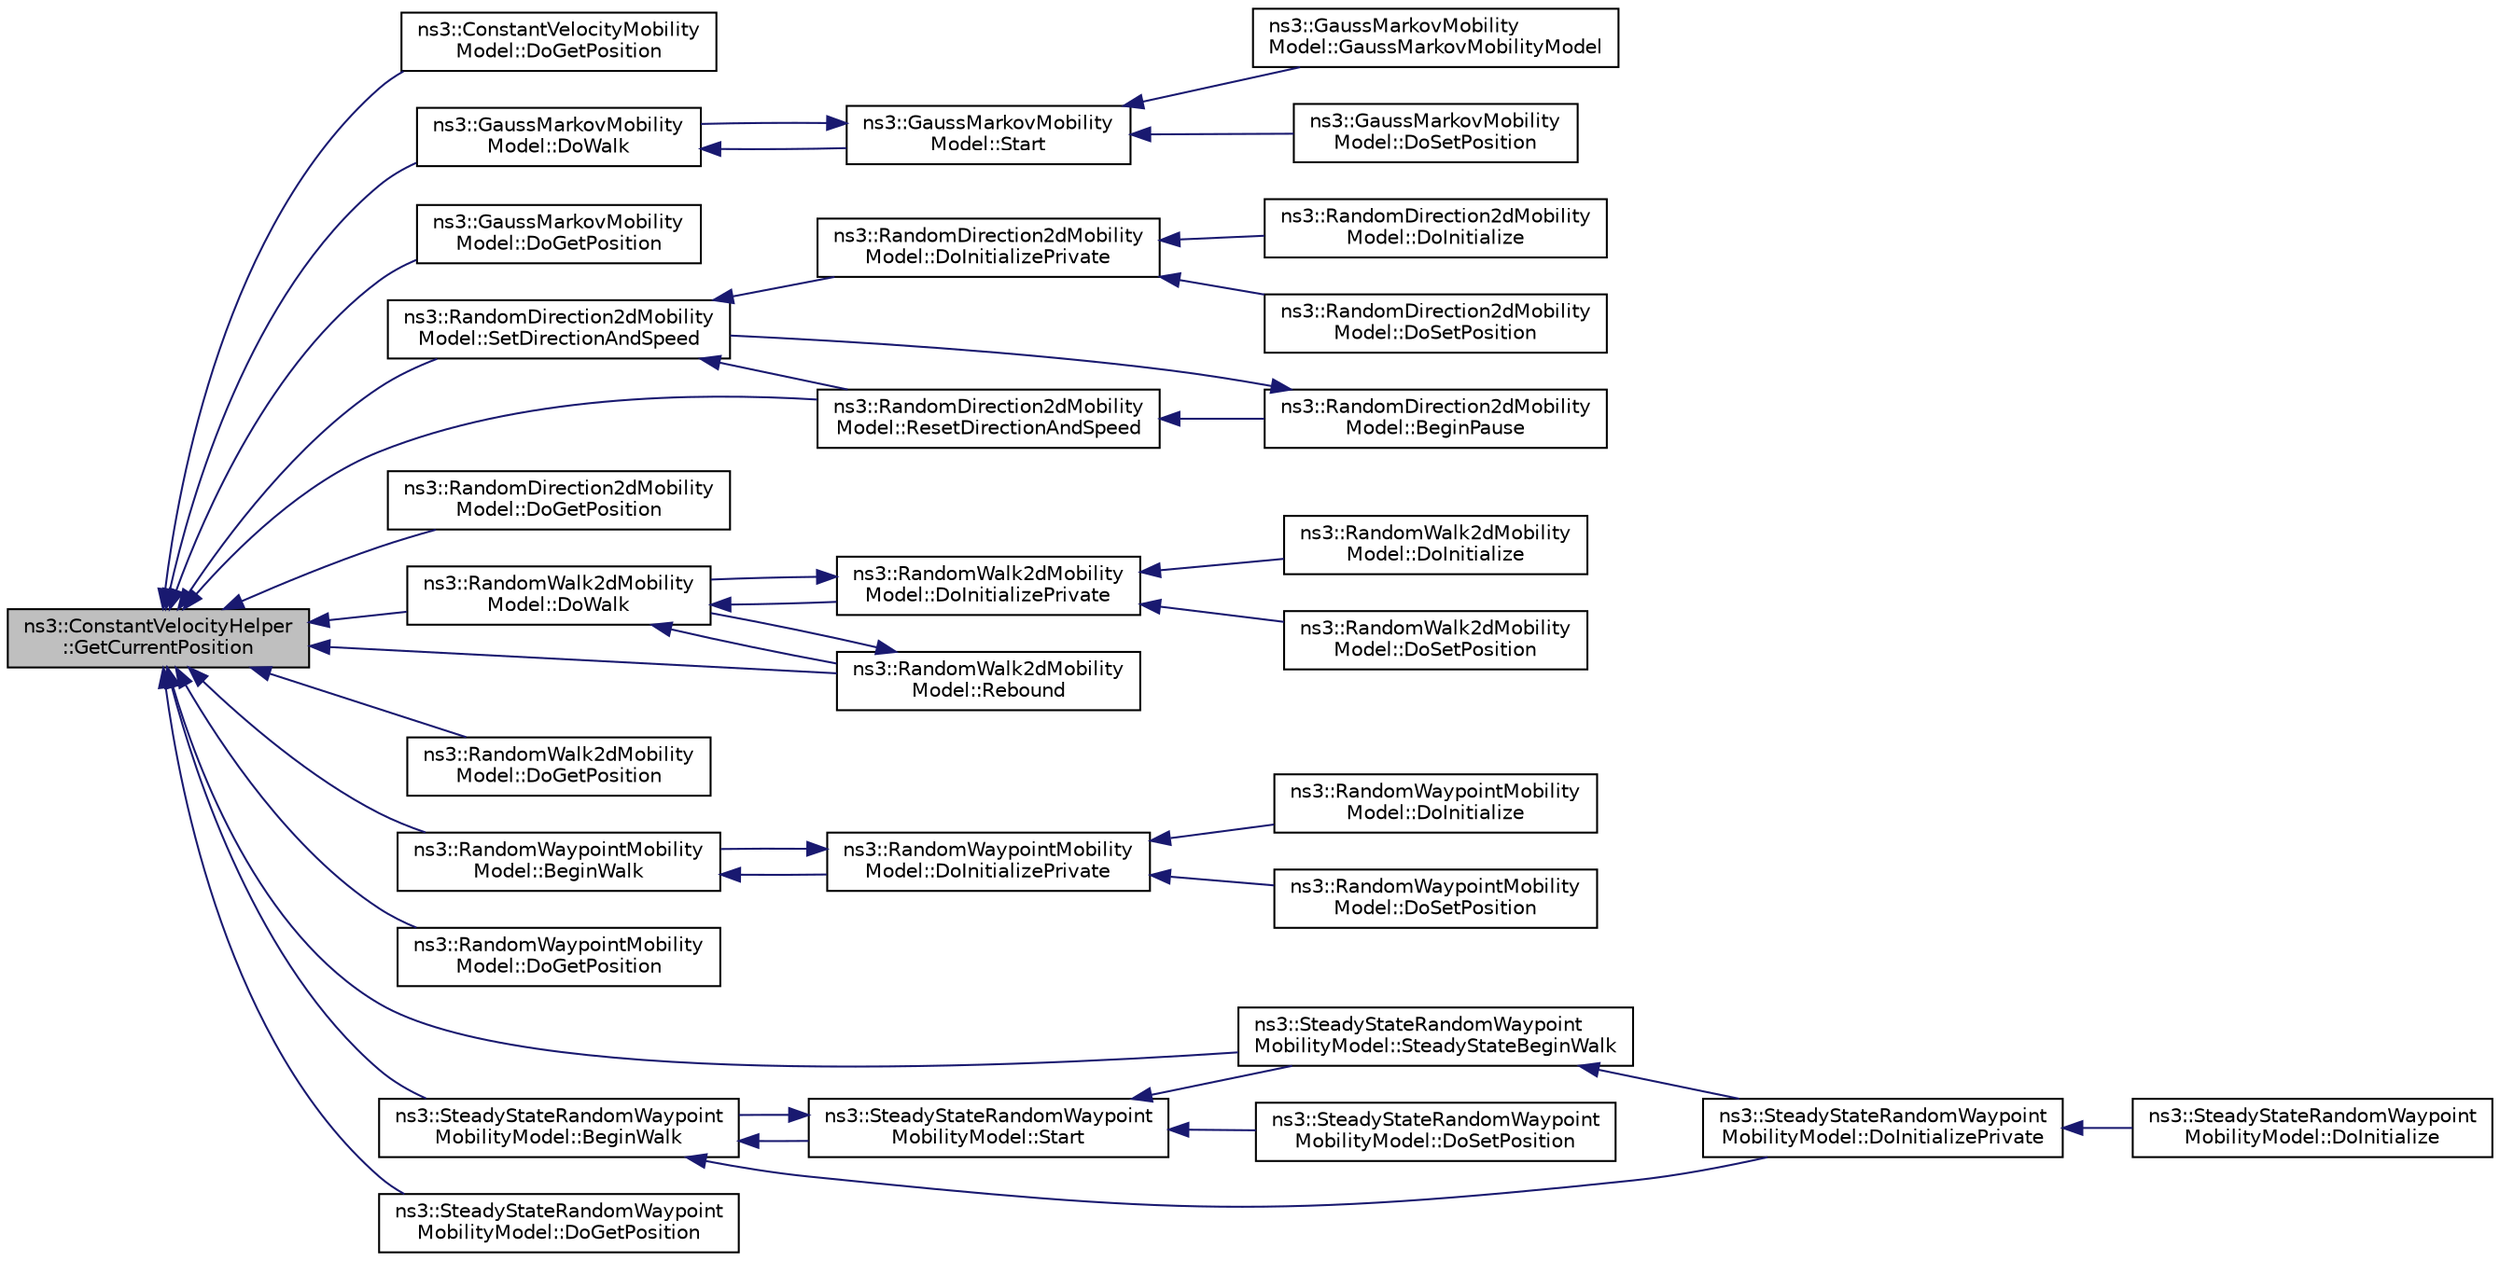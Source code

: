 digraph "ns3::ConstantVelocityHelper::GetCurrentPosition"
{
  edge [fontname="Helvetica",fontsize="10",labelfontname="Helvetica",labelfontsize="10"];
  node [fontname="Helvetica",fontsize="10",shape=record];
  rankdir="LR";
  Node1 [label="ns3::ConstantVelocityHelper\l::GetCurrentPosition",height=0.2,width=0.4,color="black", fillcolor="grey75", style="filled", fontcolor="black"];
  Node1 -> Node2 [dir="back",color="midnightblue",fontsize="10",style="solid"];
  Node2 [label="ns3::ConstantVelocityMobility\lModel::DoGetPosition",height=0.2,width=0.4,color="black", fillcolor="white", style="filled",URL="$df/dc3/classns3_1_1ConstantVelocityMobilityModel.html#a4a2d5c230c43d879ab68df4d6cf52ac0"];
  Node1 -> Node3 [dir="back",color="midnightblue",fontsize="10",style="solid"];
  Node3 [label="ns3::GaussMarkovMobility\lModel::DoWalk",height=0.2,width=0.4,color="black", fillcolor="white", style="filled",URL="$db/dd2/classns3_1_1GaussMarkovMobilityModel.html#a1ede407a75cc9524898cde98368bd395"];
  Node3 -> Node4 [dir="back",color="midnightblue",fontsize="10",style="solid"];
  Node4 [label="ns3::GaussMarkovMobility\lModel::Start",height=0.2,width=0.4,color="black", fillcolor="white", style="filled",URL="$db/dd2/classns3_1_1GaussMarkovMobilityModel.html#aad0bc916f9593960e6b2b72884688774"];
  Node4 -> Node5 [dir="back",color="midnightblue",fontsize="10",style="solid"];
  Node5 [label="ns3::GaussMarkovMobility\lModel::GaussMarkovMobilityModel",height=0.2,width=0.4,color="black", fillcolor="white", style="filled",URL="$db/dd2/classns3_1_1GaussMarkovMobilityModel.html#aa151f31da16245cc8bd7fd05e64a3cee"];
  Node4 -> Node3 [dir="back",color="midnightblue",fontsize="10",style="solid"];
  Node4 -> Node6 [dir="back",color="midnightblue",fontsize="10",style="solid"];
  Node6 [label="ns3::GaussMarkovMobility\lModel::DoSetPosition",height=0.2,width=0.4,color="black", fillcolor="white", style="filled",URL="$db/dd2/classns3_1_1GaussMarkovMobilityModel.html#abe13b92e3c92adfff7aee6cbb6b52f26"];
  Node1 -> Node7 [dir="back",color="midnightblue",fontsize="10",style="solid"];
  Node7 [label="ns3::GaussMarkovMobility\lModel::DoGetPosition",height=0.2,width=0.4,color="black", fillcolor="white", style="filled",URL="$db/dd2/classns3_1_1GaussMarkovMobilityModel.html#a950ce1f7e478d748aa3a92d405167327"];
  Node1 -> Node8 [dir="back",color="midnightblue",fontsize="10",style="solid"];
  Node8 [label="ns3::RandomDirection2dMobility\lModel::SetDirectionAndSpeed",height=0.2,width=0.4,color="black", fillcolor="white", style="filled",URL="$dc/d1a/classns3_1_1RandomDirection2dMobilityModel.html#a29c1abbed69775374f52c5635cadd5d9"];
  Node8 -> Node9 [dir="back",color="midnightblue",fontsize="10",style="solid"];
  Node9 [label="ns3::RandomDirection2dMobility\lModel::DoInitializePrivate",height=0.2,width=0.4,color="black", fillcolor="white", style="filled",URL="$dc/d1a/classns3_1_1RandomDirection2dMobilityModel.html#a8240bba0ddc6f386bda3ebf96b383a6a"];
  Node9 -> Node10 [dir="back",color="midnightblue",fontsize="10",style="solid"];
  Node10 [label="ns3::RandomDirection2dMobility\lModel::DoInitialize",height=0.2,width=0.4,color="black", fillcolor="white", style="filled",URL="$dc/d1a/classns3_1_1RandomDirection2dMobilityModel.html#acda447352283b800003b657128927cc6"];
  Node9 -> Node11 [dir="back",color="midnightblue",fontsize="10",style="solid"];
  Node11 [label="ns3::RandomDirection2dMobility\lModel::DoSetPosition",height=0.2,width=0.4,color="black", fillcolor="white", style="filled",URL="$dc/d1a/classns3_1_1RandomDirection2dMobilityModel.html#ae35094b50443320f1ebab5beed22cc34"];
  Node8 -> Node12 [dir="back",color="midnightblue",fontsize="10",style="solid"];
  Node12 [label="ns3::RandomDirection2dMobility\lModel::ResetDirectionAndSpeed",height=0.2,width=0.4,color="black", fillcolor="white", style="filled",URL="$dc/d1a/classns3_1_1RandomDirection2dMobilityModel.html#acc1e4eab8e75a20854938b0616bb9c79"];
  Node12 -> Node13 [dir="back",color="midnightblue",fontsize="10",style="solid"];
  Node13 [label="ns3::RandomDirection2dMobility\lModel::BeginPause",height=0.2,width=0.4,color="black", fillcolor="white", style="filled",URL="$dc/d1a/classns3_1_1RandomDirection2dMobilityModel.html#a95bf0e9129301ca8cf51fcd1bf665a17"];
  Node13 -> Node8 [dir="back",color="midnightblue",fontsize="10",style="solid"];
  Node1 -> Node12 [dir="back",color="midnightblue",fontsize="10",style="solid"];
  Node1 -> Node14 [dir="back",color="midnightblue",fontsize="10",style="solid"];
  Node14 [label="ns3::RandomDirection2dMobility\lModel::DoGetPosition",height=0.2,width=0.4,color="black", fillcolor="white", style="filled",URL="$dc/d1a/classns3_1_1RandomDirection2dMobilityModel.html#ad1715c84a5f9d433a2fdbc34ac16af82"];
  Node1 -> Node15 [dir="back",color="midnightblue",fontsize="10",style="solid"];
  Node15 [label="ns3::RandomWalk2dMobility\lModel::DoWalk",height=0.2,width=0.4,color="black", fillcolor="white", style="filled",URL="$d9/d99/classns3_1_1RandomWalk2dMobilityModel.html#a7264a6530d2c8d2ecef04eda098db5d4"];
  Node15 -> Node16 [dir="back",color="midnightblue",fontsize="10",style="solid"];
  Node16 [label="ns3::RandomWalk2dMobility\lModel::DoInitializePrivate",height=0.2,width=0.4,color="black", fillcolor="white", style="filled",URL="$d9/d99/classns3_1_1RandomWalk2dMobilityModel.html#a130059c3aaeeed619641392042bf36c1"];
  Node16 -> Node17 [dir="back",color="midnightblue",fontsize="10",style="solid"];
  Node17 [label="ns3::RandomWalk2dMobility\lModel::DoInitialize",height=0.2,width=0.4,color="black", fillcolor="white", style="filled",URL="$d9/d99/classns3_1_1RandomWalk2dMobilityModel.html#a3b8cbd84a8f2e5aced56a37f338369b7"];
  Node16 -> Node15 [dir="back",color="midnightblue",fontsize="10",style="solid"];
  Node16 -> Node18 [dir="back",color="midnightblue",fontsize="10",style="solid"];
  Node18 [label="ns3::RandomWalk2dMobility\lModel::DoSetPosition",height=0.2,width=0.4,color="black", fillcolor="white", style="filled",URL="$d9/d99/classns3_1_1RandomWalk2dMobilityModel.html#a208225b18028947d3153166926fe6811"];
  Node15 -> Node19 [dir="back",color="midnightblue",fontsize="10",style="solid"];
  Node19 [label="ns3::RandomWalk2dMobility\lModel::Rebound",height=0.2,width=0.4,color="black", fillcolor="white", style="filled",URL="$d9/d99/classns3_1_1RandomWalk2dMobilityModel.html#a8cf0179f7646fec7c7f167e00ceb7691",tooltip="Performs the rebound of the node if it reaches a boundary. "];
  Node19 -> Node15 [dir="back",color="midnightblue",fontsize="10",style="solid"];
  Node1 -> Node19 [dir="back",color="midnightblue",fontsize="10",style="solid"];
  Node1 -> Node20 [dir="back",color="midnightblue",fontsize="10",style="solid"];
  Node20 [label="ns3::RandomWalk2dMobility\lModel::DoGetPosition",height=0.2,width=0.4,color="black", fillcolor="white", style="filled",URL="$d9/d99/classns3_1_1RandomWalk2dMobilityModel.html#a52d12812dbc220e5e94a6664a1e3e425"];
  Node1 -> Node21 [dir="back",color="midnightblue",fontsize="10",style="solid"];
  Node21 [label="ns3::RandomWaypointMobility\lModel::BeginWalk",height=0.2,width=0.4,color="black", fillcolor="white", style="filled",URL="$d4/d09/classns3_1_1RandomWaypointMobilityModel.html#a2bdd46473a659a69038bd71efe730c0f"];
  Node21 -> Node22 [dir="back",color="midnightblue",fontsize="10",style="solid"];
  Node22 [label="ns3::RandomWaypointMobility\lModel::DoInitializePrivate",height=0.2,width=0.4,color="black", fillcolor="white", style="filled",URL="$d4/d09/classns3_1_1RandomWaypointMobilityModel.html#a54eb8b2d814d3dfe78f5b189d1e40cf8"];
  Node22 -> Node21 [dir="back",color="midnightblue",fontsize="10",style="solid"];
  Node22 -> Node23 [dir="back",color="midnightblue",fontsize="10",style="solid"];
  Node23 [label="ns3::RandomWaypointMobility\lModel::DoInitialize",height=0.2,width=0.4,color="black", fillcolor="white", style="filled",URL="$d4/d09/classns3_1_1RandomWaypointMobilityModel.html#ab3c24223f92f3b81d9b9b3d916e57808"];
  Node22 -> Node24 [dir="back",color="midnightblue",fontsize="10",style="solid"];
  Node24 [label="ns3::RandomWaypointMobility\lModel::DoSetPosition",height=0.2,width=0.4,color="black", fillcolor="white", style="filled",URL="$d4/d09/classns3_1_1RandomWaypointMobilityModel.html#aaa7ec1c8816486310082042724e3d76b"];
  Node1 -> Node25 [dir="back",color="midnightblue",fontsize="10",style="solid"];
  Node25 [label="ns3::RandomWaypointMobility\lModel::DoGetPosition",height=0.2,width=0.4,color="black", fillcolor="white", style="filled",URL="$d4/d09/classns3_1_1RandomWaypointMobilityModel.html#af33383b21bfeb2e69e1575034c737dc5"];
  Node1 -> Node26 [dir="back",color="midnightblue",fontsize="10",style="solid"];
  Node26 [label="ns3::SteadyStateRandomWaypoint\lMobilityModel::SteadyStateBeginWalk",height=0.2,width=0.4,color="black", fillcolor="white", style="filled",URL="$d9/d91/classns3_1_1SteadyStateRandomWaypointMobilityModel.html#a4ff1b8e152ae2b5481baf39a91174c5d"];
  Node26 -> Node27 [dir="back",color="midnightblue",fontsize="10",style="solid"];
  Node27 [label="ns3::SteadyStateRandomWaypoint\lMobilityModel::DoInitializePrivate",height=0.2,width=0.4,color="black", fillcolor="white", style="filled",URL="$d9/d91/classns3_1_1SteadyStateRandomWaypointMobilityModel.html#a661b708216d6f6c38443d061b0d02c96"];
  Node27 -> Node28 [dir="back",color="midnightblue",fontsize="10",style="solid"];
  Node28 [label="ns3::SteadyStateRandomWaypoint\lMobilityModel::DoInitialize",height=0.2,width=0.4,color="black", fillcolor="white", style="filled",URL="$d9/d91/classns3_1_1SteadyStateRandomWaypointMobilityModel.html#a9e27c674274fb626dca8e0a6ddf3f8f3"];
  Node1 -> Node29 [dir="back",color="midnightblue",fontsize="10",style="solid"];
  Node29 [label="ns3::SteadyStateRandomWaypoint\lMobilityModel::BeginWalk",height=0.2,width=0.4,color="black", fillcolor="white", style="filled",URL="$d9/d91/classns3_1_1SteadyStateRandomWaypointMobilityModel.html#a6db94d1dee3fe984ad422fd9bed2d7db"];
  Node29 -> Node27 [dir="back",color="midnightblue",fontsize="10",style="solid"];
  Node29 -> Node30 [dir="back",color="midnightblue",fontsize="10",style="solid"];
  Node30 [label="ns3::SteadyStateRandomWaypoint\lMobilityModel::Start",height=0.2,width=0.4,color="black", fillcolor="white", style="filled",URL="$d9/d91/classns3_1_1SteadyStateRandomWaypointMobilityModel.html#afb5dffc7e7b3e1d2f66f98c1300ca443"];
  Node30 -> Node26 [dir="back",color="midnightblue",fontsize="10",style="solid"];
  Node30 -> Node29 [dir="back",color="midnightblue",fontsize="10",style="solid"];
  Node30 -> Node31 [dir="back",color="midnightblue",fontsize="10",style="solid"];
  Node31 [label="ns3::SteadyStateRandomWaypoint\lMobilityModel::DoSetPosition",height=0.2,width=0.4,color="black", fillcolor="white", style="filled",URL="$d9/d91/classns3_1_1SteadyStateRandomWaypointMobilityModel.html#a2ffb24cd477f0a23487e914ca50366bc"];
  Node1 -> Node32 [dir="back",color="midnightblue",fontsize="10",style="solid"];
  Node32 [label="ns3::SteadyStateRandomWaypoint\lMobilityModel::DoGetPosition",height=0.2,width=0.4,color="black", fillcolor="white", style="filled",URL="$d9/d91/classns3_1_1SteadyStateRandomWaypointMobilityModel.html#a13f34089417481a0585f9a700d99d2d0"];
}

